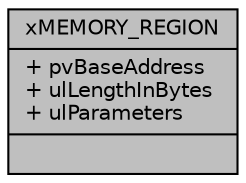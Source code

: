 digraph "xMEMORY_REGION"
{
  edge [fontname="Helvetica",fontsize="10",labelfontname="Helvetica",labelfontsize="10"];
  node [fontname="Helvetica",fontsize="10",shape=record];
  Node1 [label="{xMEMORY_REGION\n|+ pvBaseAddress\l+ ulLengthInBytes\l+ ulParameters\l|}",height=0.2,width=0.4,color="black", fillcolor="grey75", style="filled", fontcolor="black"];
}
